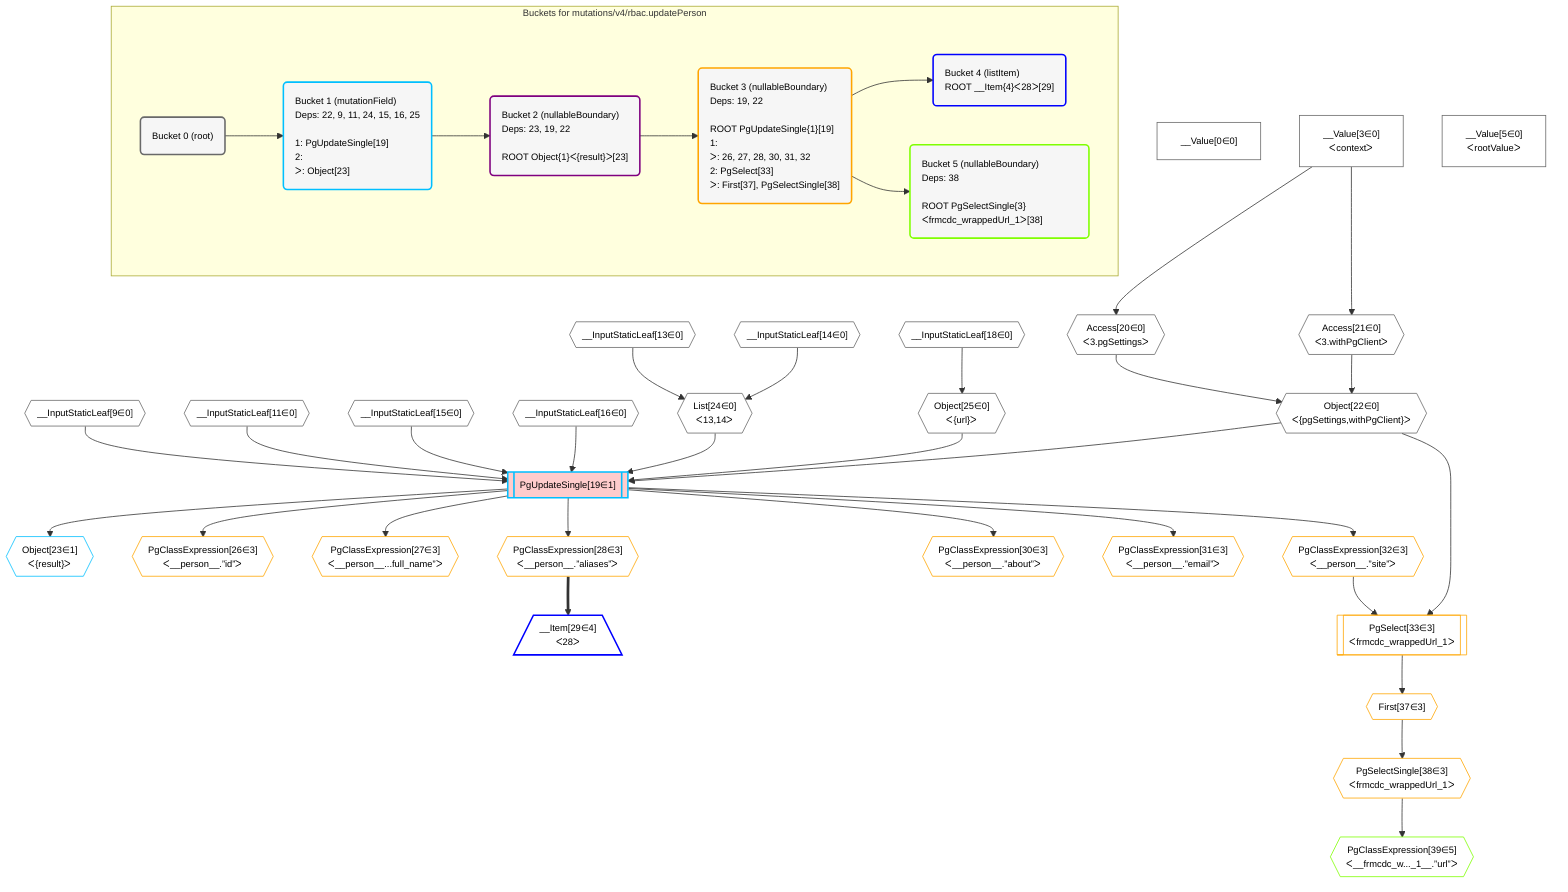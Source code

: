 %%{init: {'themeVariables': { 'fontSize': '12px'}}}%%
graph TD
    classDef path fill:#eee,stroke:#000,color:#000
    classDef plan fill:#fff,stroke-width:1px,color:#000
    classDef itemplan fill:#fff,stroke-width:2px,color:#000
    classDef unbatchedplan fill:#dff,stroke-width:1px,color:#000
    classDef sideeffectplan fill:#fcc,stroke-width:2px,color:#000
    classDef bucket fill:#f6f6f6,color:#000,stroke-width:2px,text-align:left


    %% define steps
    __Value0["__Value[0∈0]"]:::plan
    __Value3["__Value[3∈0]<br />ᐸcontextᐳ"]:::plan
    __Value5["__Value[5∈0]<br />ᐸrootValueᐳ"]:::plan
    __InputStaticLeaf9{{"__InputStaticLeaf[9∈0]"}}:::plan
    __InputStaticLeaf11{{"__InputStaticLeaf[11∈0]"}}:::plan
    __InputStaticLeaf13{{"__InputStaticLeaf[13∈0]"}}:::plan
    __InputStaticLeaf14{{"__InputStaticLeaf[14∈0]"}}:::plan
    __InputStaticLeaf15{{"__InputStaticLeaf[15∈0]"}}:::plan
    __InputStaticLeaf16{{"__InputStaticLeaf[16∈0]"}}:::plan
    __InputStaticLeaf18{{"__InputStaticLeaf[18∈0]"}}:::plan
    Access20{{"Access[20∈0]<br />ᐸ3.pgSettingsᐳ"}}:::plan
    Access21{{"Access[21∈0]<br />ᐸ3.withPgClientᐳ"}}:::plan
    Object22{{"Object[22∈0]<br />ᐸ{pgSettings,withPgClient}ᐳ"}}:::plan
    List24{{"List[24∈0]<br />ᐸ13,14ᐳ"}}:::plan
    Object25{{"Object[25∈0]<br />ᐸ{url}ᐳ"}}:::plan
    PgUpdateSingle19[["PgUpdateSingle[19∈1]"]]:::sideeffectplan
    Object23{{"Object[23∈1]<br />ᐸ{result}ᐳ"}}:::plan
    PgClassExpression26{{"PgClassExpression[26∈3]<br />ᐸ__person__.”id”ᐳ"}}:::plan
    PgClassExpression27{{"PgClassExpression[27∈3]<br />ᐸ__person__...full_name”ᐳ"}}:::plan
    PgClassExpression28{{"PgClassExpression[28∈3]<br />ᐸ__person__.”aliases”ᐳ"}}:::plan
    __Item29[/"__Item[29∈4]<br />ᐸ28ᐳ"\]:::itemplan
    PgClassExpression30{{"PgClassExpression[30∈3]<br />ᐸ__person__.”about”ᐳ"}}:::plan
    PgClassExpression31{{"PgClassExpression[31∈3]<br />ᐸ__person__.”email”ᐳ"}}:::plan
    PgClassExpression32{{"PgClassExpression[32∈3]<br />ᐸ__person__.”site”ᐳ"}}:::plan
    PgSelect33[["PgSelect[33∈3]<br />ᐸfrmcdc_wrappedUrl_1ᐳ"]]:::plan
    First37{{"First[37∈3]"}}:::plan
    PgSelectSingle38{{"PgSelectSingle[38∈3]<br />ᐸfrmcdc_wrappedUrl_1ᐳ"}}:::plan
    PgClassExpression39{{"PgClassExpression[39∈5]<br />ᐸ__frmcdc_w..._1__.”url”ᐳ"}}:::plan

    %% plan dependencies
    __Value3 --> Access20
    __Value3 --> Access21
    Access20 & Access21 --> Object22
    __InputStaticLeaf13 & __InputStaticLeaf14 --> List24
    __InputStaticLeaf18 --> Object25
    Object22 & __InputStaticLeaf9 & __InputStaticLeaf11 & List24 & __InputStaticLeaf15 & __InputStaticLeaf16 & Object25 --> PgUpdateSingle19
    PgUpdateSingle19 --> Object23
    PgUpdateSingle19 --> PgClassExpression26
    PgUpdateSingle19 --> PgClassExpression27
    PgUpdateSingle19 --> PgClassExpression28
    PgClassExpression28 ==> __Item29
    PgUpdateSingle19 --> PgClassExpression30
    PgUpdateSingle19 --> PgClassExpression31
    PgUpdateSingle19 --> PgClassExpression32
    Object22 & PgClassExpression32 --> PgSelect33
    PgSelect33 --> First37
    First37 --> PgSelectSingle38
    PgSelectSingle38 --> PgClassExpression39

    subgraph "Buckets for mutations/v4/rbac.updatePerson"
    Bucket0("Bucket 0 (root)"):::bucket
    classDef bucket0 stroke:#696969
    class Bucket0,__Value0,__Value3,__Value5,__InputStaticLeaf9,__InputStaticLeaf11,__InputStaticLeaf13,__InputStaticLeaf14,__InputStaticLeaf15,__InputStaticLeaf16,__InputStaticLeaf18,Access20,Access21,Object22,List24,Object25 bucket0
    Bucket1("Bucket 1 (mutationField)<br />Deps: 22, 9, 11, 24, 15, 16, 25<br /><br />1: PgUpdateSingle[19]<br />2: <br />ᐳ: Object[23]"):::bucket
    classDef bucket1 stroke:#00bfff
    class Bucket1,PgUpdateSingle19,Object23 bucket1
    Bucket2("Bucket 2 (nullableBoundary)<br />Deps: 23, 19, 22<br /><br />ROOT Object{1}ᐸ{result}ᐳ[23]"):::bucket
    classDef bucket2 stroke:#7f007f
    class Bucket2 bucket2
    Bucket3("Bucket 3 (nullableBoundary)<br />Deps: 19, 22<br /><br />ROOT PgUpdateSingle{1}[19]<br />1: <br />ᐳ: 26, 27, 28, 30, 31, 32<br />2: PgSelect[33]<br />ᐳ: First[37], PgSelectSingle[38]"):::bucket
    classDef bucket3 stroke:#ffa500
    class Bucket3,PgClassExpression26,PgClassExpression27,PgClassExpression28,PgClassExpression30,PgClassExpression31,PgClassExpression32,PgSelect33,First37,PgSelectSingle38 bucket3
    Bucket4("Bucket 4 (listItem)<br />ROOT __Item{4}ᐸ28ᐳ[29]"):::bucket
    classDef bucket4 stroke:#0000ff
    class Bucket4,__Item29 bucket4
    Bucket5("Bucket 5 (nullableBoundary)<br />Deps: 38<br /><br />ROOT PgSelectSingle{3}ᐸfrmcdc_wrappedUrl_1ᐳ[38]"):::bucket
    classDef bucket5 stroke:#7fff00
    class Bucket5,PgClassExpression39 bucket5
    Bucket0 --> Bucket1
    Bucket1 --> Bucket2
    Bucket2 --> Bucket3
    Bucket3 --> Bucket4 & Bucket5
    end